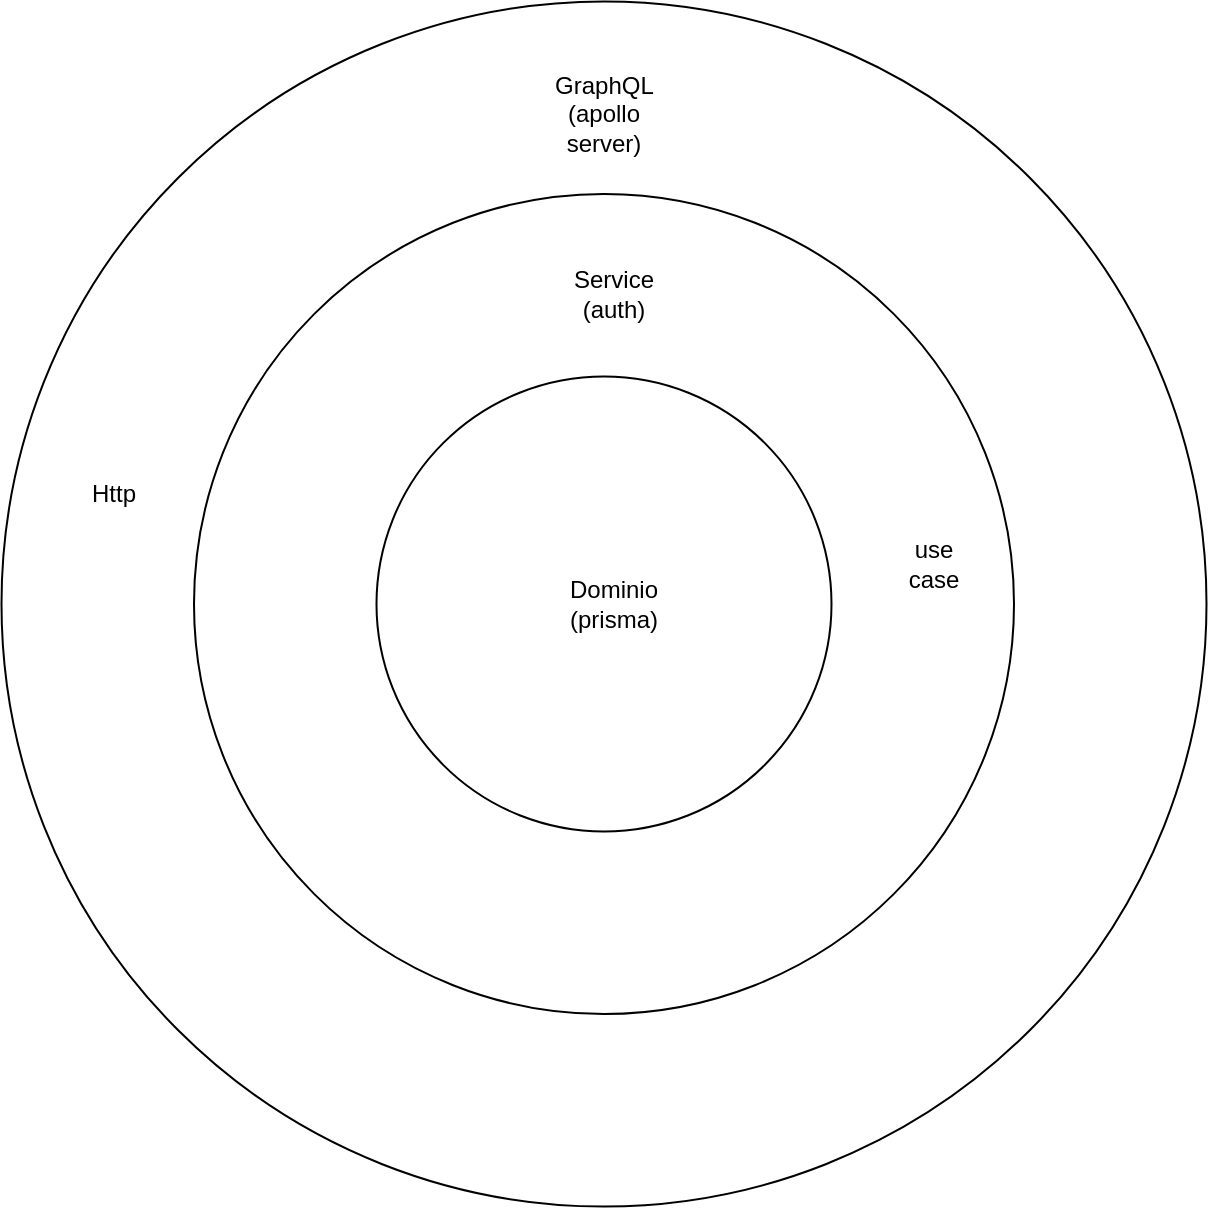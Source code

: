 <mxfile>
    <diagram id="_DsU4mWTiVojzUdRO9Dl" name="Page-1">
        <mxGraphModel dx="1044" dy="1699" grid="1" gridSize="10" guides="1" tooltips="1" connect="1" arrows="1" fold="1" page="1" pageScale="1" pageWidth="827" pageHeight="1169" math="0" shadow="0">
            <root>
                <mxCell id="0"/>
                <mxCell id="1" parent="0"/>
                <mxCell id="6" value="" style="ellipse;whiteSpace=wrap;html=1;aspect=fixed;" parent="1" vertex="1">
                    <mxGeometry x="133.75" y="-26.25" width="602.5" height="602.5" as="geometry"/>
                </mxCell>
                <mxCell id="3" value="" style="ellipse;whiteSpace=wrap;html=1;aspect=fixed;" parent="1" vertex="1">
                    <mxGeometry x="230" y="70" width="410" height="410" as="geometry"/>
                </mxCell>
                <mxCell id="4" value="" style="ellipse;whiteSpace=wrap;html=1;aspect=fixed;" parent="1" vertex="1">
                    <mxGeometry x="321.25" y="161.25" width="227.5" height="227.5" as="geometry"/>
                </mxCell>
                <mxCell id="7" value="Dominio (prisma)" style="text;html=1;strokeColor=none;fillColor=none;align=center;verticalAlign=middle;whiteSpace=wrap;rounded=0;" parent="1" vertex="1">
                    <mxGeometry x="420" y="265" width="40" height="20" as="geometry"/>
                </mxCell>
                <mxCell id="9" value="Service (auth)" style="text;html=1;strokeColor=none;fillColor=none;align=center;verticalAlign=middle;whiteSpace=wrap;rounded=0;" parent="1" vertex="1">
                    <mxGeometry x="420" y="110" width="40" height="20" as="geometry"/>
                </mxCell>
                <mxCell id="10" value="GraphQL (apollo server)" style="text;html=1;strokeColor=none;fillColor=none;align=center;verticalAlign=middle;whiteSpace=wrap;rounded=0;" parent="1" vertex="1">
                    <mxGeometry x="415" y="20" width="40" height="20" as="geometry"/>
                </mxCell>
                <mxCell id="11" value="Http" style="text;html=1;strokeColor=none;fillColor=none;align=center;verticalAlign=middle;whiteSpace=wrap;rounded=0;" vertex="1" parent="1">
                    <mxGeometry x="170" y="210" width="40" height="20" as="geometry"/>
                </mxCell>
                <mxCell id="13" value="use case" style="text;html=1;strokeColor=none;fillColor=none;align=center;verticalAlign=middle;whiteSpace=wrap;rounded=0;" vertex="1" parent="1">
                    <mxGeometry x="580" y="245" width="40" height="20" as="geometry"/>
                </mxCell>
            </root>
        </mxGraphModel>
    </diagram>
</mxfile>

